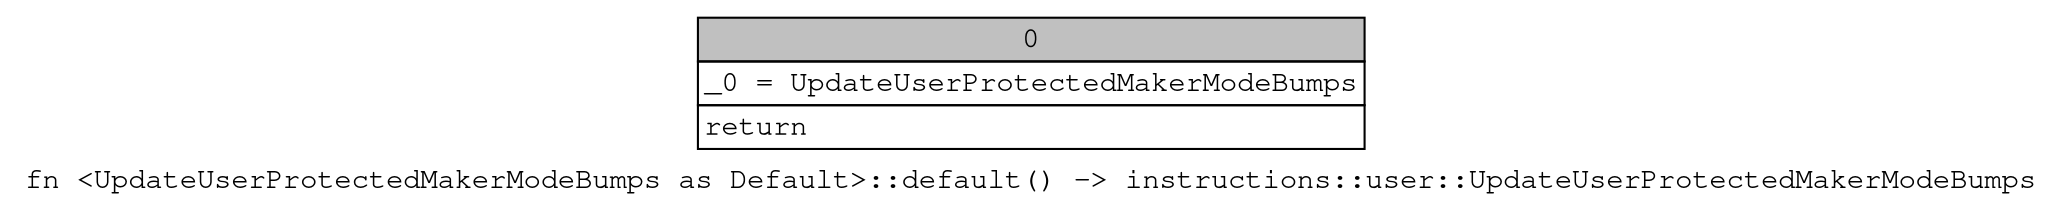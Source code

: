 digraph Mir_0_13896 {
    graph [fontname="Courier, monospace"];
    node [fontname="Courier, monospace"];
    edge [fontname="Courier, monospace"];
    label=<fn &lt;UpdateUserProtectedMakerModeBumps as Default&gt;::default() -&gt; instructions::user::UpdateUserProtectedMakerModeBumps<br align="left"/>>;
    bb0__0_13896 [shape="none", label=<<table border="0" cellborder="1" cellspacing="0"><tr><td bgcolor="gray" align="center" colspan="1">0</td></tr><tr><td align="left" balign="left">_0 = UpdateUserProtectedMakerModeBumps<br/></td></tr><tr><td align="left">return</td></tr></table>>];
}
